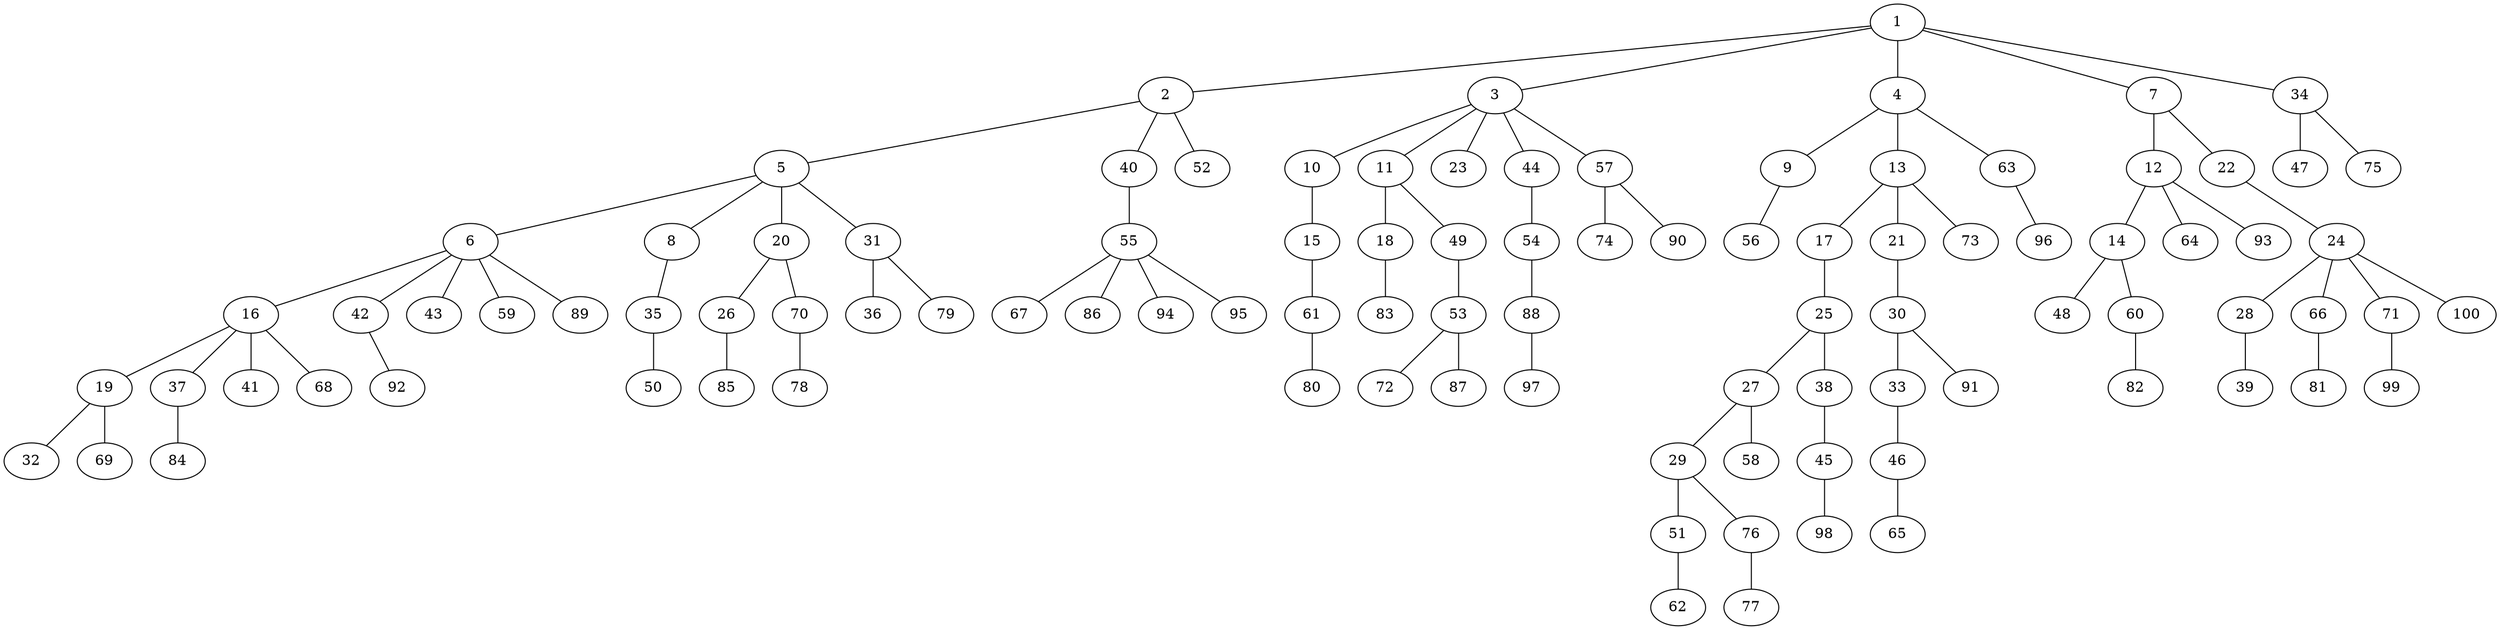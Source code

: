 graph graphname {1--2
1--3
1--4
1--7
1--34
2--5
2--40
2--52
3--10
3--11
3--23
3--44
3--57
4--9
4--13
4--63
5--6
5--8
5--20
5--31
6--16
6--42
6--43
6--59
6--89
7--12
7--22
8--35
9--56
10--15
11--18
11--49
12--14
12--64
12--93
13--17
13--21
13--73
14--48
14--60
15--61
16--19
16--37
16--41
16--68
17--25
18--83
19--32
19--69
20--26
20--70
21--30
22--24
24--28
24--66
24--71
24--100
25--27
25--38
26--85
27--29
27--58
28--39
29--51
29--76
30--33
30--91
31--36
31--79
33--46
34--47
34--75
35--50
37--84
38--45
40--55
42--92
44--54
45--98
46--65
49--53
51--62
53--72
53--87
54--88
55--67
55--86
55--94
55--95
57--74
57--90
60--82
61--80
63--96
66--81
70--78
71--99
76--77
88--97
}